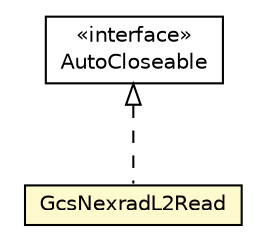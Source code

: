 #!/usr/local/bin/dot
#
# Class diagram 
# Generated by UMLGraph version R5_6-24-gf6e263 (http://www.umlgraph.org/)
#

digraph G {
	edge [fontname="Helvetica",fontsize=10,labelfontname="Helvetica",labelfontsize=10];
	node [fontname="Helvetica",fontsize=10,shape=plaintext];
	nodesep=0.25;
	ranksep=0.5;
	// com.google.cloud.public_datasets.nexrad2.GcsNexradL2Read
	c310 [label=<<table title="com.google.cloud.public_datasets.nexrad2.GcsNexradL2Read" border="0" cellborder="1" cellspacing="0" cellpadding="2" port="p" bgcolor="lemonChiffon" href="./GcsNexradL2Read.html">
		<tr><td><table border="0" cellspacing="0" cellpadding="1">
<tr><td align="center" balign="center"> GcsNexradL2Read </td></tr>
		</table></td></tr>
		</table>>, URL="./GcsNexradL2Read.html", fontname="Helvetica", fontcolor="black", fontsize=10.0];
	//com.google.cloud.public_datasets.nexrad2.GcsNexradL2Read implements java.lang.AutoCloseable
	c315:p -> c310:p [dir=back,arrowtail=empty,style=dashed];
	// java.lang.AutoCloseable
	c315 [label=<<table title="java.lang.AutoCloseable" border="0" cellborder="1" cellspacing="0" cellpadding="2" port="p" href="http://java.sun.com/j2se/1.4.2/docs/api/java/lang/AutoCloseable.html">
		<tr><td><table border="0" cellspacing="0" cellpadding="1">
<tr><td align="center" balign="center"> &#171;interface&#187; </td></tr>
<tr><td align="center" balign="center"> AutoCloseable </td></tr>
		</table></td></tr>
		</table>>, URL="http://java.sun.com/j2se/1.4.2/docs/api/java/lang/AutoCloseable.html", fontname="Helvetica", fontcolor="black", fontsize=10.0];
}

